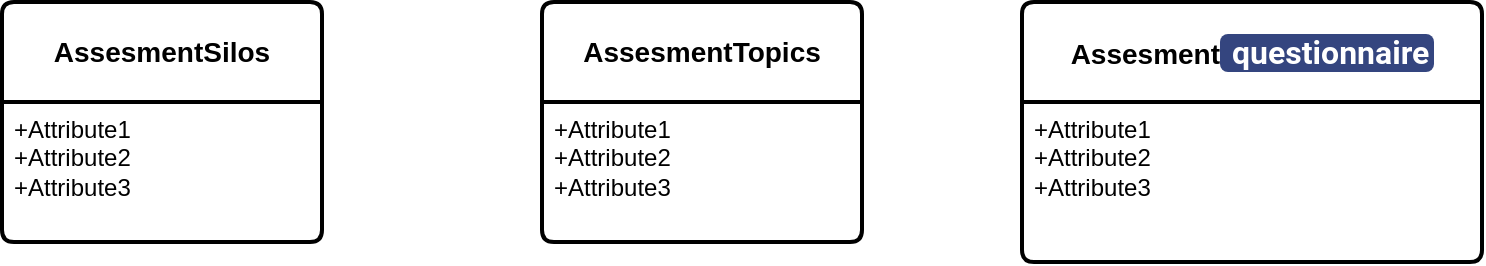 <mxfile version="26.1.1">
  <diagram name="Page-1" id="GbSl8PVBfgvq2YRNYugI">
    <mxGraphModel dx="2458" dy="918" grid="1" gridSize="10" guides="1" tooltips="1" connect="1" arrows="1" fold="1" page="1" pageScale="1" pageWidth="850" pageHeight="1100" math="0" shadow="0">
      <root>
        <mxCell id="0" />
        <mxCell id="1" parent="0" />
        <mxCell id="OV-RgxmicpY5E_x9zlLi-1" value="&lt;b&gt;AssesmentSilos&lt;/b&gt;" style="swimlane;childLayout=stackLayout;horizontal=1;startSize=50;horizontalStack=0;rounded=1;fontSize=14;fontStyle=0;strokeWidth=2;resizeParent=0;resizeLast=1;shadow=0;dashed=0;align=center;arcSize=4;whiteSpace=wrap;html=1;" vertex="1" parent="1">
          <mxGeometry x="20" y="160" width="160" height="120" as="geometry" />
        </mxCell>
        <mxCell id="OV-RgxmicpY5E_x9zlLi-2" value="+Attribute1&#xa;+Attribute2&#xa;+Attribute3" style="align=left;strokeColor=none;fillColor=none;spacingLeft=4;spacingRight=4;fontSize=12;verticalAlign=top;resizable=0;rotatable=0;part=1;html=1;whiteSpace=wrap;" vertex="1" parent="OV-RgxmicpY5E_x9zlLi-1">
          <mxGeometry y="50" width="160" height="70" as="geometry" />
        </mxCell>
        <mxCell id="OV-RgxmicpY5E_x9zlLi-3" value="&lt;b&gt;AssesmentTopics&lt;/b&gt;" style="swimlane;childLayout=stackLayout;horizontal=1;startSize=50;horizontalStack=0;rounded=1;fontSize=14;fontStyle=0;strokeWidth=2;resizeParent=0;resizeLast=1;shadow=0;dashed=0;align=center;arcSize=4;whiteSpace=wrap;html=1;" vertex="1" parent="1">
          <mxGeometry x="290" y="160" width="160" height="120" as="geometry" />
        </mxCell>
        <mxCell id="OV-RgxmicpY5E_x9zlLi-4" value="+Attribute1&#xa;+Attribute2&#xa;+Attribute3" style="align=left;strokeColor=none;fillColor=none;spacingLeft=4;spacingRight=4;fontSize=12;verticalAlign=top;resizable=0;rotatable=0;part=1;html=1;whiteSpace=wrap;" vertex="1" parent="OV-RgxmicpY5E_x9zlLi-3">
          <mxGeometry y="50" width="160" height="70" as="geometry" />
        </mxCell>
        <mxCell id="OV-RgxmicpY5E_x9zlLi-5" value="&lt;b&gt;Assesment&lt;span style=&quot;border-radius: 4px; padding: 0px 2px; background-color: rgb(52, 69, 127); color: rgb(255, 255, 255); font-family: &amp;quot;Google Sans&amp;quot;, Roboto, Arial, sans-serif; font-size: 16px; text-align: start;&quot;&gt;&amp;nbsp;questionnaire&lt;/span&gt;&lt;/b&gt;" style="swimlane;childLayout=stackLayout;horizontal=1;startSize=50;horizontalStack=0;rounded=1;fontSize=14;fontStyle=0;strokeWidth=2;resizeParent=0;resizeLast=1;shadow=0;dashed=0;align=center;arcSize=4;whiteSpace=wrap;html=1;" vertex="1" parent="1">
          <mxGeometry x="530" y="160" width="230" height="130" as="geometry" />
        </mxCell>
        <mxCell id="OV-RgxmicpY5E_x9zlLi-6" value="+Attribute1&#xa;+Attribute2&#xa;+Attribute3" style="align=left;strokeColor=none;fillColor=none;spacingLeft=4;spacingRight=4;fontSize=12;verticalAlign=top;resizable=0;rotatable=0;part=1;html=1;whiteSpace=wrap;" vertex="1" parent="OV-RgxmicpY5E_x9zlLi-5">
          <mxGeometry y="50" width="230" height="80" as="geometry" />
        </mxCell>
      </root>
    </mxGraphModel>
  </diagram>
</mxfile>
